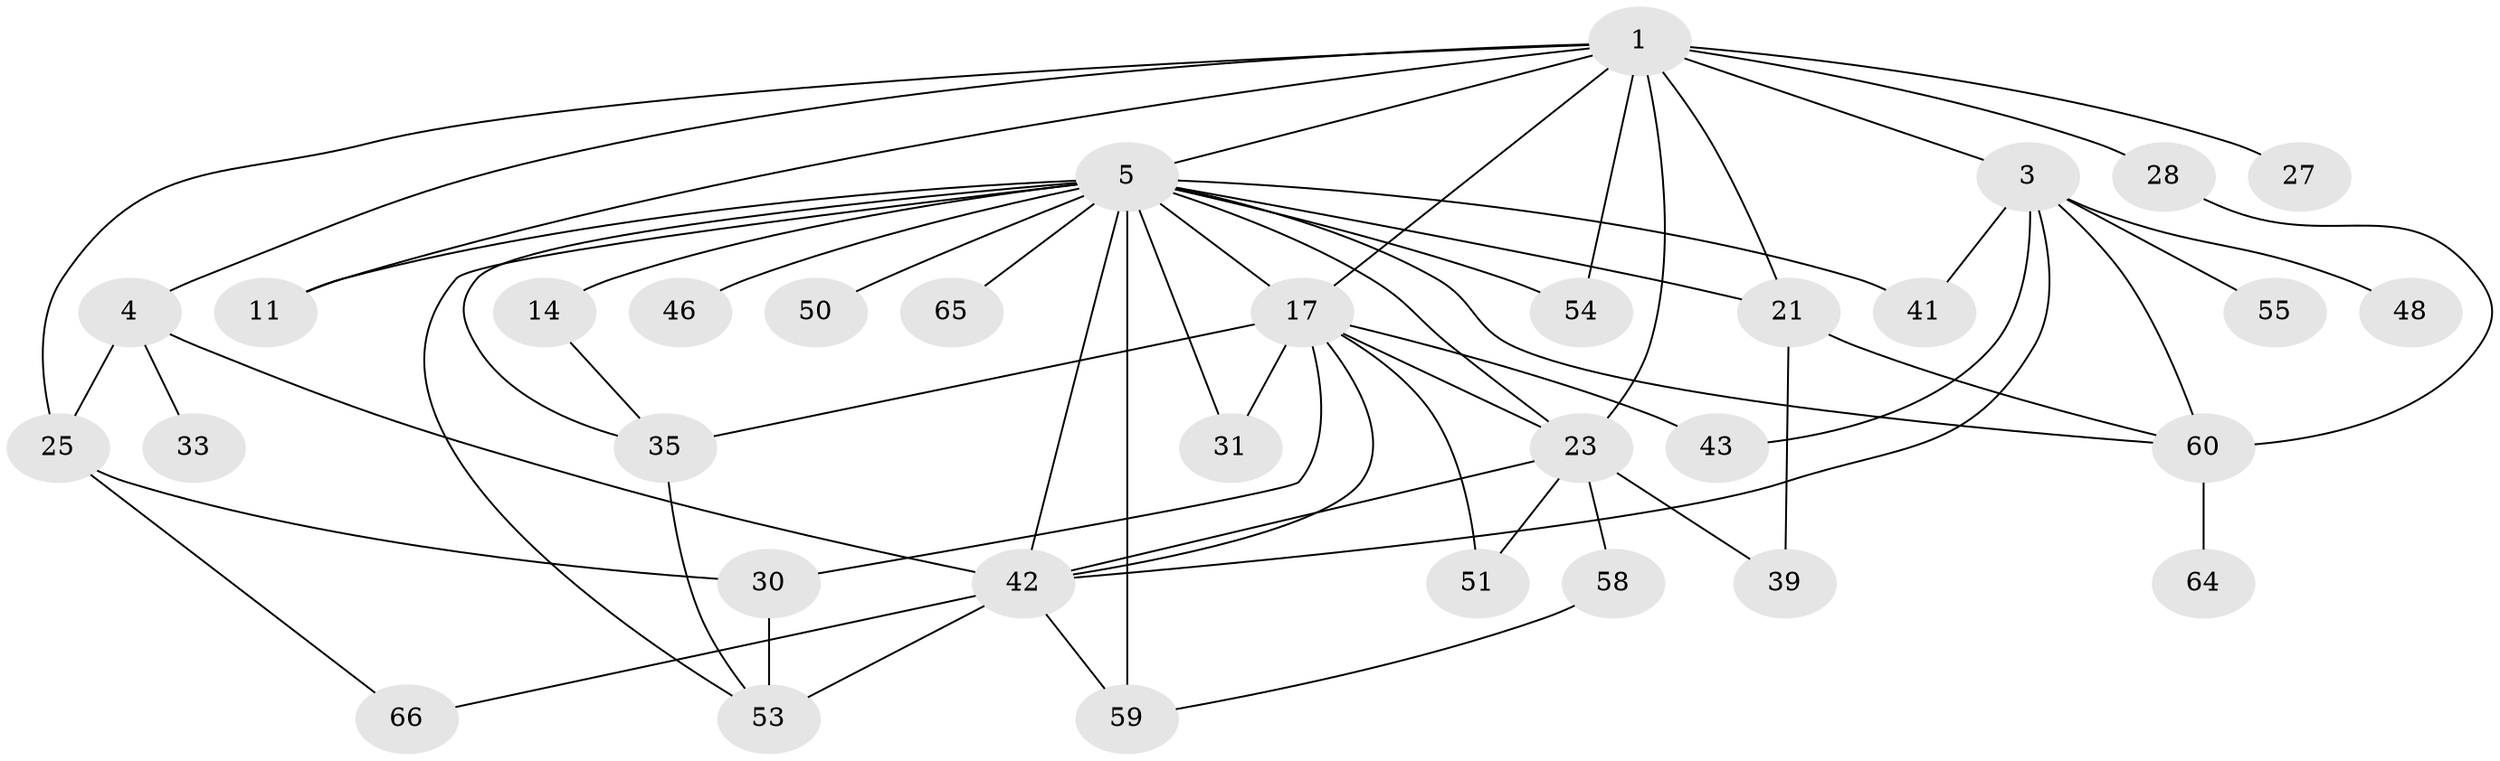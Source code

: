 // original degree distribution, {3: 0.23809523809523808, 9: 0.011904761904761904, 4: 0.13095238095238096, 5: 0.10714285714285714, 6: 0.023809523809523808, 2: 0.30952380952380953, 8: 0.011904761904761904, 1: 0.16666666666666666}
// Generated by graph-tools (version 1.1) at 2025/16/03/04/25 18:16:53]
// undirected, 33 vertices, 60 edges
graph export_dot {
graph [start="1"]
  node [color=gray90,style=filled];
  1 [super="+26+2+20"];
  3 [super="+18+8"];
  4 [super="+19"];
  5 [super="+47+7+13"];
  11;
  14;
  17 [super="+22"];
  21 [super="+62+70"];
  23 [super="+52+34"];
  25;
  27 [super="+69"];
  28 [super="+32"];
  30 [super="+44"];
  31;
  33;
  35 [super="+40"];
  39 [super="+76"];
  41 [super="+79"];
  42 [super="+57+77"];
  43;
  46;
  48;
  50 [super="+72"];
  51;
  53;
  54;
  55;
  58;
  59;
  60 [super="+71"];
  64 [super="+81"];
  65;
  66 [super="+67"];
  1 -- 27;
  1 -- 3 [weight=2];
  1 -- 4;
  1 -- 5;
  1 -- 11;
  1 -- 17 [weight=2];
  1 -- 21;
  1 -- 54;
  1 -- 23;
  1 -- 25;
  1 -- 28 [weight=2];
  3 -- 48 [weight=2];
  3 -- 41;
  3 -- 55;
  3 -- 43;
  3 -- 60;
  3 -- 42;
  4 -- 25;
  4 -- 33;
  4 -- 42;
  5 -- 17 [weight=2];
  5 -- 21;
  5 -- 65;
  5 -- 35;
  5 -- 41;
  5 -- 42 [weight=2];
  5 -- 11;
  5 -- 46;
  5 -- 14;
  5 -- 50;
  5 -- 53;
  5 -- 54;
  5 -- 59;
  5 -- 31;
  5 -- 60;
  5 -- 23;
  14 -- 35;
  17 -- 30;
  17 -- 35 [weight=2];
  17 -- 42;
  17 -- 43;
  17 -- 51 [weight=2];
  17 -- 31;
  17 -- 23;
  21 -- 60;
  21 -- 39;
  23 -- 51;
  23 -- 42;
  23 -- 58;
  23 -- 39;
  25 -- 66;
  25 -- 30;
  28 -- 60;
  30 -- 53 [weight=2];
  35 -- 53;
  42 -- 66;
  42 -- 53;
  42 -- 59;
  58 -- 59;
  60 -- 64;
}
